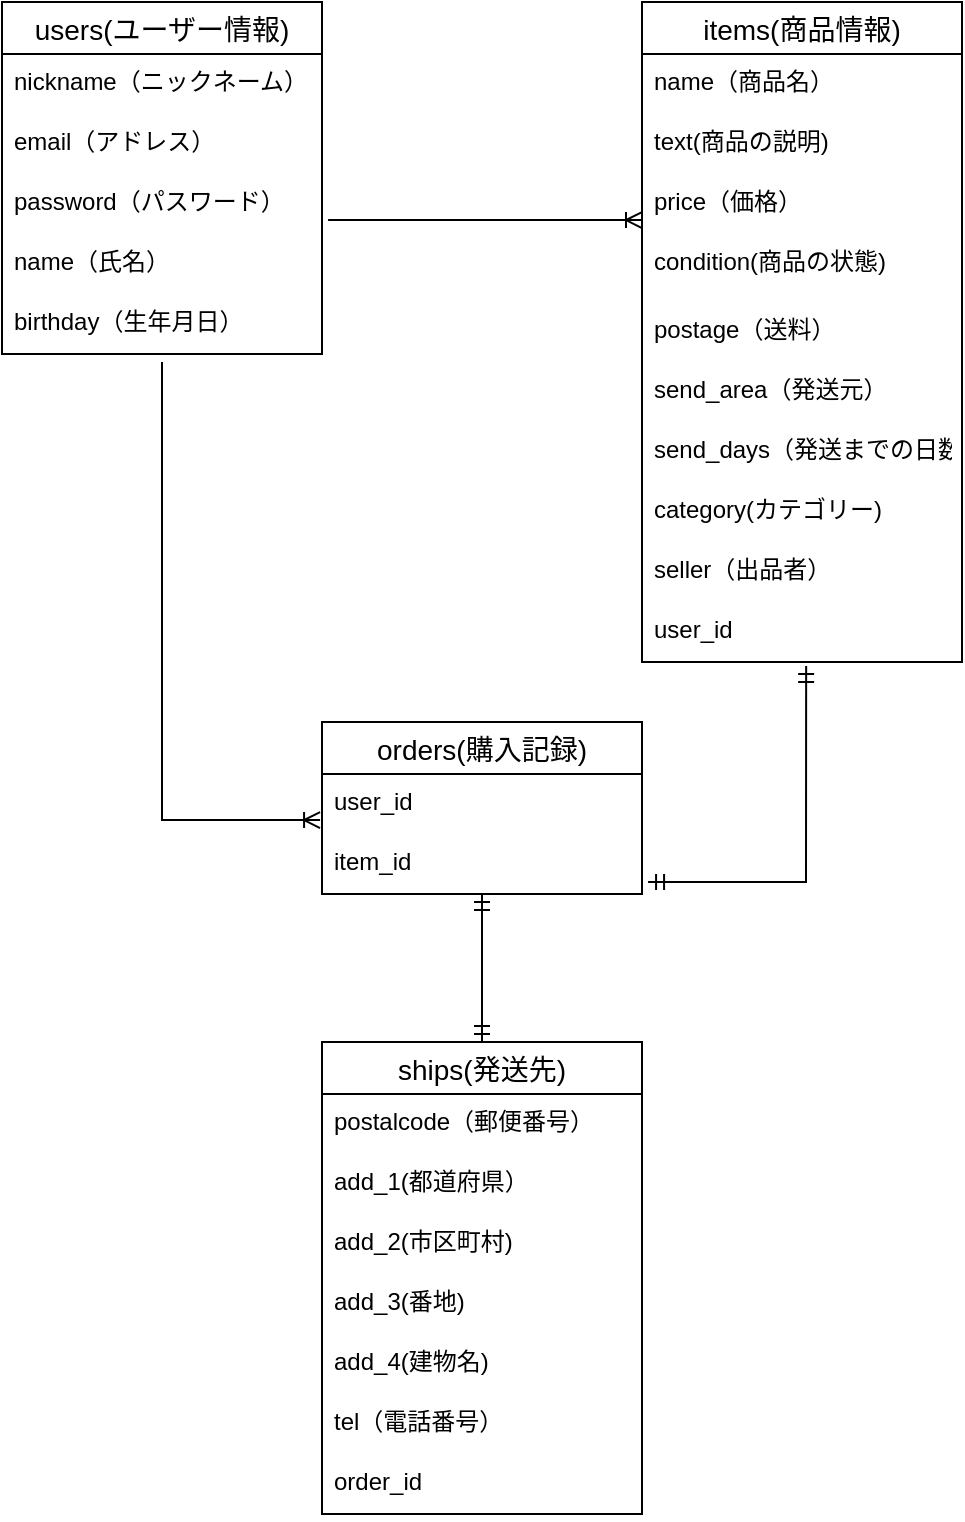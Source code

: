 <mxfile>
    <diagram id="LxGdxHWArAhl65voCaV3" name="ページ1">
        <mxGraphModel dx="679" dy="634" grid="1" gridSize="10" guides="1" tooltips="1" connect="1" arrows="1" fold="1" page="1" pageScale="1" pageWidth="827" pageHeight="1169" math="0" shadow="0">
            <root>
                <mxCell id="0"/>
                <mxCell id="1" parent="0"/>
                <mxCell id="15" value="users(ユーザー情報)" style="swimlane;fontStyle=0;childLayout=stackLayout;horizontal=1;startSize=26;horizontalStack=0;resizeParent=1;resizeParentMax=0;resizeLast=0;collapsible=1;marginBottom=0;align=center;fontSize=14;labelBackgroundColor=default;" vertex="1" parent="1">
                    <mxGeometry x="40" y="40" width="160" height="176" as="geometry"/>
                </mxCell>
                <mxCell id="16" value="nickname（ニックネーム）" style="text;strokeColor=none;fillColor=none;spacingLeft=4;spacingRight=4;overflow=hidden;rotatable=0;points=[[0,0.5],[1,0.5]];portConstraint=eastwest;fontSize=12;" vertex="1" parent="15">
                    <mxGeometry y="26" width="160" height="30" as="geometry"/>
                </mxCell>
                <mxCell id="17" value="email（アドレス）" style="text;strokeColor=none;fillColor=none;spacingLeft=4;spacingRight=4;overflow=hidden;rotatable=0;points=[[0,0.5],[1,0.5]];portConstraint=eastwest;fontSize=12;" vertex="1" parent="15">
                    <mxGeometry y="56" width="160" height="30" as="geometry"/>
                </mxCell>
                <mxCell id="18" value="password（パスワード）" style="text;strokeColor=none;fillColor=none;spacingLeft=4;spacingRight=4;overflow=hidden;rotatable=0;points=[[0,0.5],[1,0.5]];portConstraint=eastwest;fontSize=12;" vertex="1" parent="15">
                    <mxGeometry y="86" width="160" height="30" as="geometry"/>
                </mxCell>
                <mxCell id="24" value="name（氏名）" style="text;strokeColor=none;fillColor=none;spacingLeft=4;spacingRight=4;overflow=hidden;rotatable=0;points=[[0,0.5],[1,0.5]];portConstraint=eastwest;fontSize=12;labelBackgroundColor=default;" vertex="1" parent="15">
                    <mxGeometry y="116" width="160" height="30" as="geometry"/>
                </mxCell>
                <mxCell id="25" value="birthday（生年月日）" style="text;strokeColor=none;fillColor=none;spacingLeft=4;spacingRight=4;overflow=hidden;rotatable=0;points=[[0,0.5],[1,0.5]];portConstraint=eastwest;fontSize=12;labelBackgroundColor=default;" vertex="1" parent="15">
                    <mxGeometry y="146" width="160" height="30" as="geometry"/>
                </mxCell>
                <mxCell id="19" value="items(商品情報)" style="swimlane;fontStyle=0;childLayout=stackLayout;horizontal=1;startSize=26;horizontalStack=0;resizeParent=1;resizeParentMax=0;resizeLast=0;collapsible=1;marginBottom=0;align=center;fontSize=14;" vertex="1" parent="1">
                    <mxGeometry x="360" y="40" width="160" height="330" as="geometry"/>
                </mxCell>
                <mxCell id="20" value="name（商品名）" style="text;strokeColor=none;fillColor=none;spacingLeft=4;spacingRight=4;overflow=hidden;rotatable=0;points=[[0,0.5],[1,0.5]];portConstraint=eastwest;fontSize=12;" vertex="1" parent="19">
                    <mxGeometry y="26" width="160" height="30" as="geometry"/>
                </mxCell>
                <mxCell id="52" value="text(商品の説明)" style="text;strokeColor=none;fillColor=none;spacingLeft=4;spacingRight=4;overflow=hidden;rotatable=0;points=[[0,0.5],[1,0.5]];portConstraint=eastwest;fontSize=12;labelBackgroundColor=default;" vertex="1" parent="19">
                    <mxGeometry y="56" width="160" height="30" as="geometry"/>
                </mxCell>
                <mxCell id="22" value="price（価格）" style="text;strokeColor=none;fillColor=none;spacingLeft=4;spacingRight=4;overflow=hidden;rotatable=0;points=[[0,0.5],[1,0.5]];portConstraint=eastwest;fontSize=12;" vertex="1" parent="19">
                    <mxGeometry y="86" width="160" height="30" as="geometry"/>
                </mxCell>
                <mxCell id="56" value="condition(商品の状態)" style="text;strokeColor=none;fillColor=none;spacingLeft=4;spacingRight=4;overflow=hidden;rotatable=0;points=[[0,0.5],[1,0.5]];portConstraint=eastwest;fontSize=12;labelBackgroundColor=default;" vertex="1" parent="19">
                    <mxGeometry y="116" width="160" height="34" as="geometry"/>
                </mxCell>
                <mxCell id="54" value="postage（送料）" style="text;strokeColor=none;fillColor=none;spacingLeft=4;spacingRight=4;overflow=hidden;rotatable=0;points=[[0,0.5],[1,0.5]];portConstraint=eastwest;fontSize=12;labelBackgroundColor=default;" vertex="1" parent="19">
                    <mxGeometry y="150" width="160" height="30" as="geometry"/>
                </mxCell>
                <mxCell id="58" value="send_area（発送元）" style="text;strokeColor=none;fillColor=none;spacingLeft=4;spacingRight=4;overflow=hidden;rotatable=0;points=[[0,0.5],[1,0.5]];portConstraint=eastwest;fontSize=12;labelBackgroundColor=default;" vertex="1" parent="19">
                    <mxGeometry y="180" width="160" height="30" as="geometry"/>
                </mxCell>
                <mxCell id="59" value="send_days（発送までの日数）" style="text;strokeColor=none;fillColor=none;spacingLeft=4;spacingRight=4;overflow=hidden;rotatable=0;points=[[0,0.5],[1,0.5]];portConstraint=eastwest;fontSize=12;labelBackgroundColor=default;" vertex="1" parent="19">
                    <mxGeometry y="210" width="160" height="30" as="geometry"/>
                </mxCell>
                <mxCell id="21" value="category(カテゴリー)" style="text;strokeColor=none;fillColor=none;spacingLeft=4;spacingRight=4;overflow=hidden;rotatable=0;points=[[0,0.5],[1,0.5]];portConstraint=eastwest;fontSize=12;" vertex="1" parent="19">
                    <mxGeometry y="240" width="160" height="30" as="geometry"/>
                </mxCell>
                <mxCell id="28" value="seller（出品者）" style="text;strokeColor=none;fillColor=none;spacingLeft=4;spacingRight=4;overflow=hidden;rotatable=0;points=[[0,0.5],[1,0.5]];portConstraint=eastwest;fontSize=12;labelBackgroundColor=default;" vertex="1" parent="19">
                    <mxGeometry y="270" width="160" height="30" as="geometry"/>
                </mxCell>
                <mxCell id="45" value="user_id" style="text;strokeColor=none;fillColor=none;spacingLeft=4;spacingRight=4;overflow=hidden;rotatable=0;points=[[0,0.5],[1,0.5]];portConstraint=eastwest;fontSize=12;labelBackgroundColor=default;" vertex="1" parent="19">
                    <mxGeometry y="300" width="160" height="30" as="geometry"/>
                </mxCell>
                <mxCell id="29" value="orders(購入記録)" style="swimlane;fontStyle=0;childLayout=stackLayout;horizontal=1;startSize=26;horizontalStack=0;resizeParent=1;resizeParentMax=0;resizeLast=0;collapsible=1;marginBottom=0;align=center;fontSize=14;labelBackgroundColor=default;" vertex="1" parent="1">
                    <mxGeometry x="200" y="400" width="160" height="86" as="geometry"/>
                </mxCell>
                <mxCell id="46" value="user_id" style="text;strokeColor=none;fillColor=none;spacingLeft=4;spacingRight=4;overflow=hidden;rotatable=0;points=[[0,0.5],[1,0.5]];portConstraint=eastwest;fontSize=12;labelBackgroundColor=default;" vertex="1" parent="29">
                    <mxGeometry y="26" width="160" height="30" as="geometry"/>
                </mxCell>
                <mxCell id="47" value="item_id" style="text;strokeColor=none;fillColor=none;spacingLeft=4;spacingRight=4;overflow=hidden;rotatable=0;points=[[0,0.5],[1,0.5]];portConstraint=eastwest;fontSize=12;labelBackgroundColor=default;" vertex="1" parent="29">
                    <mxGeometry y="56" width="160" height="30" as="geometry"/>
                </mxCell>
                <mxCell id="36" value="" style="edgeStyle=entityRelationEdgeStyle;fontSize=12;html=1;endArrow=ERoneToMany;entryX=0;entryY=0.767;entryDx=0;entryDy=0;entryPerimeter=0;exitX=1.019;exitY=0.767;exitDx=0;exitDy=0;exitPerimeter=0;" edge="1" parent="1" source="18" target="22">
                    <mxGeometry width="100" height="100" relative="1" as="geometry">
                        <mxPoint x="240" y="330" as="sourcePoint"/>
                        <mxPoint x="340" y="230" as="targetPoint"/>
                    </mxGeometry>
                </mxCell>
                <mxCell id="37" value="" style="fontSize=12;html=1;endArrow=ERoneToMany;entryX=-0.006;entryY=0.767;entryDx=0;entryDy=0;rounded=0;entryPerimeter=0;" edge="1" parent="1" target="46">
                    <mxGeometry width="100" height="100" relative="1" as="geometry">
                        <mxPoint x="120" y="220" as="sourcePoint"/>
                        <mxPoint x="199.04" y="479.49" as="targetPoint"/>
                        <Array as="points">
                            <mxPoint x="120" y="449"/>
                        </Array>
                    </mxGeometry>
                </mxCell>
                <mxCell id="39" value="ships(発送先)" style="swimlane;fontStyle=0;childLayout=stackLayout;horizontal=1;startSize=26;horizontalStack=0;resizeParent=1;resizeParentMax=0;resizeLast=0;collapsible=1;marginBottom=0;align=center;fontSize=14;labelBackgroundColor=default;" vertex="1" parent="1">
                    <mxGeometry x="200" y="560" width="160" height="236" as="geometry"/>
                </mxCell>
                <mxCell id="40" value="postalcode（郵便番号）" style="text;strokeColor=none;fillColor=none;spacingLeft=4;spacingRight=4;overflow=hidden;rotatable=0;points=[[0,0.5],[1,0.5]];portConstraint=eastwest;fontSize=12;labelBackgroundColor=default;" vertex="1" parent="39">
                    <mxGeometry y="26" width="160" height="30" as="geometry"/>
                </mxCell>
                <mxCell id="41" value="add_1(都道府県）" style="text;strokeColor=none;fillColor=none;spacingLeft=4;spacingRight=4;overflow=hidden;rotatable=0;points=[[0,0.5],[1,0.5]];portConstraint=eastwest;fontSize=12;labelBackgroundColor=default;" vertex="1" parent="39">
                    <mxGeometry y="56" width="160" height="30" as="geometry"/>
                </mxCell>
                <mxCell id="61" value="add_2(市区町村)" style="text;strokeColor=none;fillColor=none;spacingLeft=4;spacingRight=4;overflow=hidden;rotatable=0;points=[[0,0.5],[1,0.5]];portConstraint=eastwest;fontSize=12;labelBackgroundColor=default;" vertex="1" parent="39">
                    <mxGeometry y="86" width="160" height="30" as="geometry"/>
                </mxCell>
                <mxCell id="62" value="add_3(番地)" style="text;strokeColor=none;fillColor=none;spacingLeft=4;spacingRight=4;overflow=hidden;rotatable=0;points=[[0,0.5],[1,0.5]];portConstraint=eastwest;fontSize=12;labelBackgroundColor=default;" vertex="1" parent="39">
                    <mxGeometry y="116" width="160" height="30" as="geometry"/>
                </mxCell>
                <mxCell id="63" value="add_4(建物名)" style="text;strokeColor=none;fillColor=none;spacingLeft=4;spacingRight=4;overflow=hidden;rotatable=0;points=[[0,0.5],[1,0.5]];portConstraint=eastwest;fontSize=12;labelBackgroundColor=default;" vertex="1" parent="39">
                    <mxGeometry y="146" width="160" height="30" as="geometry"/>
                </mxCell>
                <mxCell id="42" value="tel（電話番号）" style="text;strokeColor=none;fillColor=none;spacingLeft=4;spacingRight=4;overflow=hidden;rotatable=0;points=[[0,0.5],[1,0.5]];portConstraint=eastwest;fontSize=12;labelBackgroundColor=default;" vertex="1" parent="39">
                    <mxGeometry y="176" width="160" height="30" as="geometry"/>
                </mxCell>
                <mxCell id="48" value="order_id" style="text;strokeColor=none;fillColor=none;spacingLeft=4;spacingRight=4;overflow=hidden;rotatable=0;points=[[0,0.5],[1,0.5]];portConstraint=eastwest;fontSize=12;labelBackgroundColor=default;" vertex="1" parent="39">
                    <mxGeometry y="206" width="160" height="30" as="geometry"/>
                </mxCell>
                <mxCell id="49" value="" style="fontSize=12;html=1;endArrow=ERmandOne;startArrow=ERmandOne;rounded=0;exitX=0.5;exitY=0;exitDx=0;exitDy=0;" edge="1" parent="1" source="39" target="47">
                    <mxGeometry width="100" height="100" relative="1" as="geometry">
                        <mxPoint x="270" y="520" as="sourcePoint"/>
                        <mxPoint x="290" y="470" as="targetPoint"/>
                    </mxGeometry>
                </mxCell>
                <mxCell id="60" value="" style="fontSize=12;html=1;endArrow=ERmandOne;startArrow=ERmandOne;rounded=0;entryX=0.513;entryY=1.067;entryDx=0;entryDy=0;entryPerimeter=0;exitX=1.019;exitY=0.8;exitDx=0;exitDy=0;exitPerimeter=0;" edge="1" parent="1" target="45">
                    <mxGeometry width="100" height="100" relative="1" as="geometry">
                        <mxPoint x="363.04" y="480" as="sourcePoint"/>
                        <mxPoint x="480" y="390" as="targetPoint"/>
                        <Array as="points">
                            <mxPoint x="442" y="480"/>
                        </Array>
                    </mxGeometry>
                </mxCell>
            </root>
        </mxGraphModel>
    </diagram>
</mxfile>